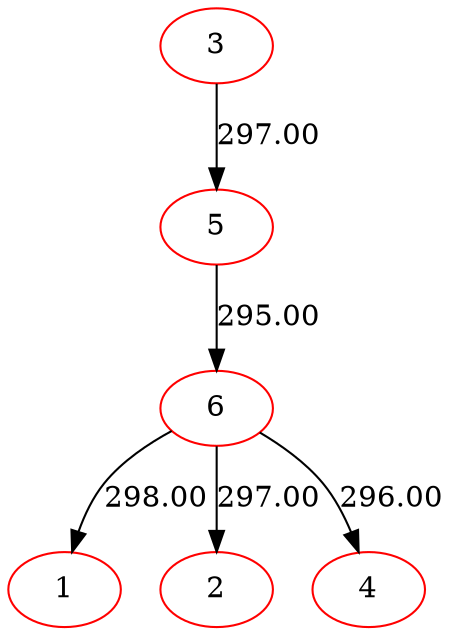 digraph {
3[color=red]
5[color=red]
6[color=red]
1[color=red]
6->1[label=298.00]
2[color=red]
6->2[label=297.00]
4[color=red]
6->4[label=296.00]
5->6[label=295.00]
3->5[label=297.00]
}